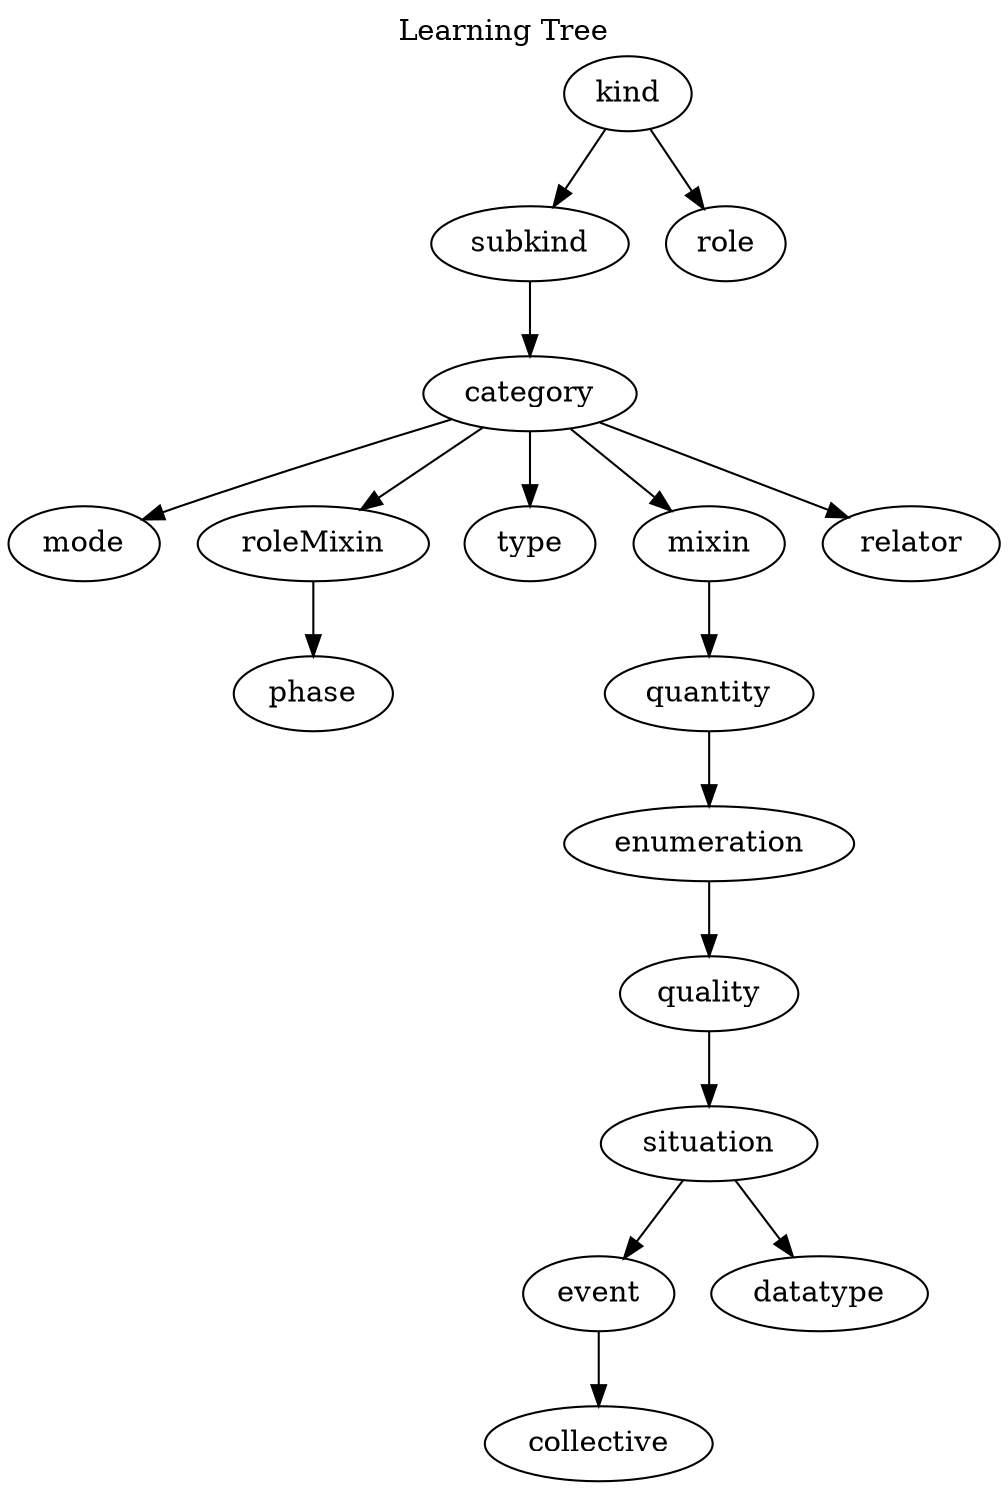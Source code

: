 strict digraph  {
label="Learning Tree";
labelloc=t;
labeljust=c;
kind;
subkind;
role;
category;
mode;
roleMixin;
type;
mixin;
relator;
phase;
quantity;
enumeration;
quality;
situation;
event;
datatype;
collective;
kind -> subkind;
kind -> role;
subkind -> category;
category -> mode;
category -> roleMixin;
category -> type;
category -> mixin;
category -> relator;
roleMixin -> phase;
mixin -> quantity;
quantity -> enumeration;
enumeration -> quality;
quality -> situation;
situation -> event;
situation -> datatype;
event -> collective;
}
